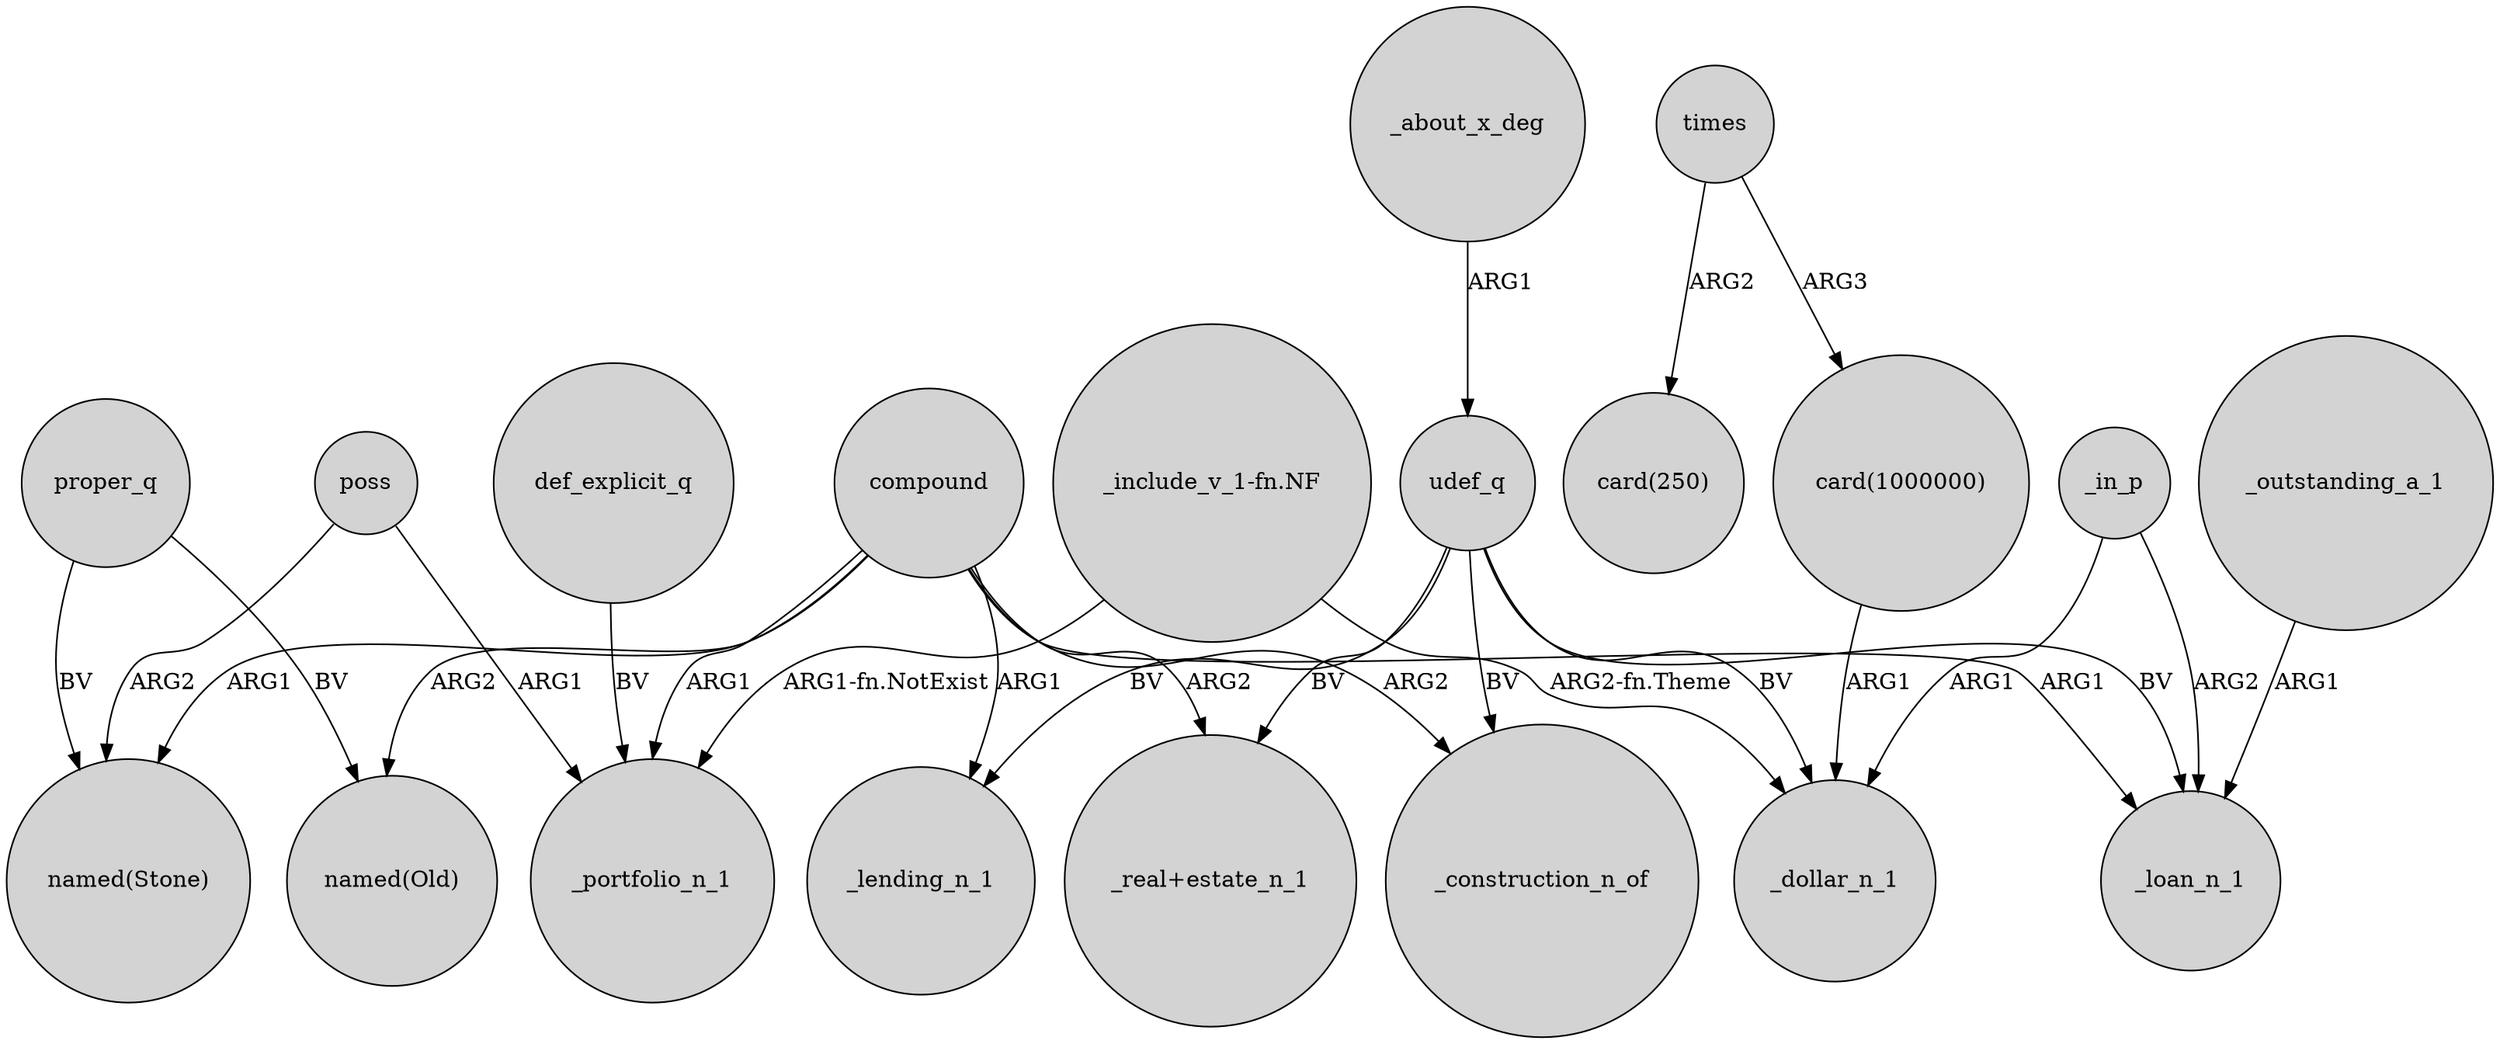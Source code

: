 digraph {
	node [shape=circle style=filled]
	proper_q -> "named(Old)" [label=BV]
	poss -> "named(Stone)" [label=ARG2]
	"_include_v_1-fn.NF" -> _dollar_n_1 [label="ARG2-fn.Theme"]
	"card(1000000)" -> _dollar_n_1 [label=ARG1]
	udef_q -> _lending_n_1 [label=BV]
	compound -> "named(Stone)" [label=ARG1]
	"_include_v_1-fn.NF" -> _portfolio_n_1 [label="ARG1-fn.NotExist"]
	udef_q -> _loan_n_1 [label=BV]
	times -> "card(250)" [label=ARG2]
	compound -> _portfolio_n_1 [label=ARG1]
	poss -> _portfolio_n_1 [label=ARG1]
	_about_x_deg -> udef_q [label=ARG1]
	compound -> _lending_n_1 [label=ARG1]
	def_explicit_q -> _portfolio_n_1 [label=BV]
	compound -> "named(Old)" [label=ARG2]
	compound -> "_real+estate_n_1" [label=ARG2]
	times -> "card(1000000)" [label=ARG3]
	udef_q -> "_real+estate_n_1" [label=BV]
	proper_q -> "named(Stone)" [label=BV]
	compound -> _loan_n_1 [label=ARG1]
	_in_p -> _loan_n_1 [label=ARG2]
	_outstanding_a_1 -> _loan_n_1 [label=ARG1]
	_in_p -> _dollar_n_1 [label=ARG1]
	compound -> _construction_n_of [label=ARG2]
	udef_q -> _construction_n_of [label=BV]
	udef_q -> _dollar_n_1 [label=BV]
}
